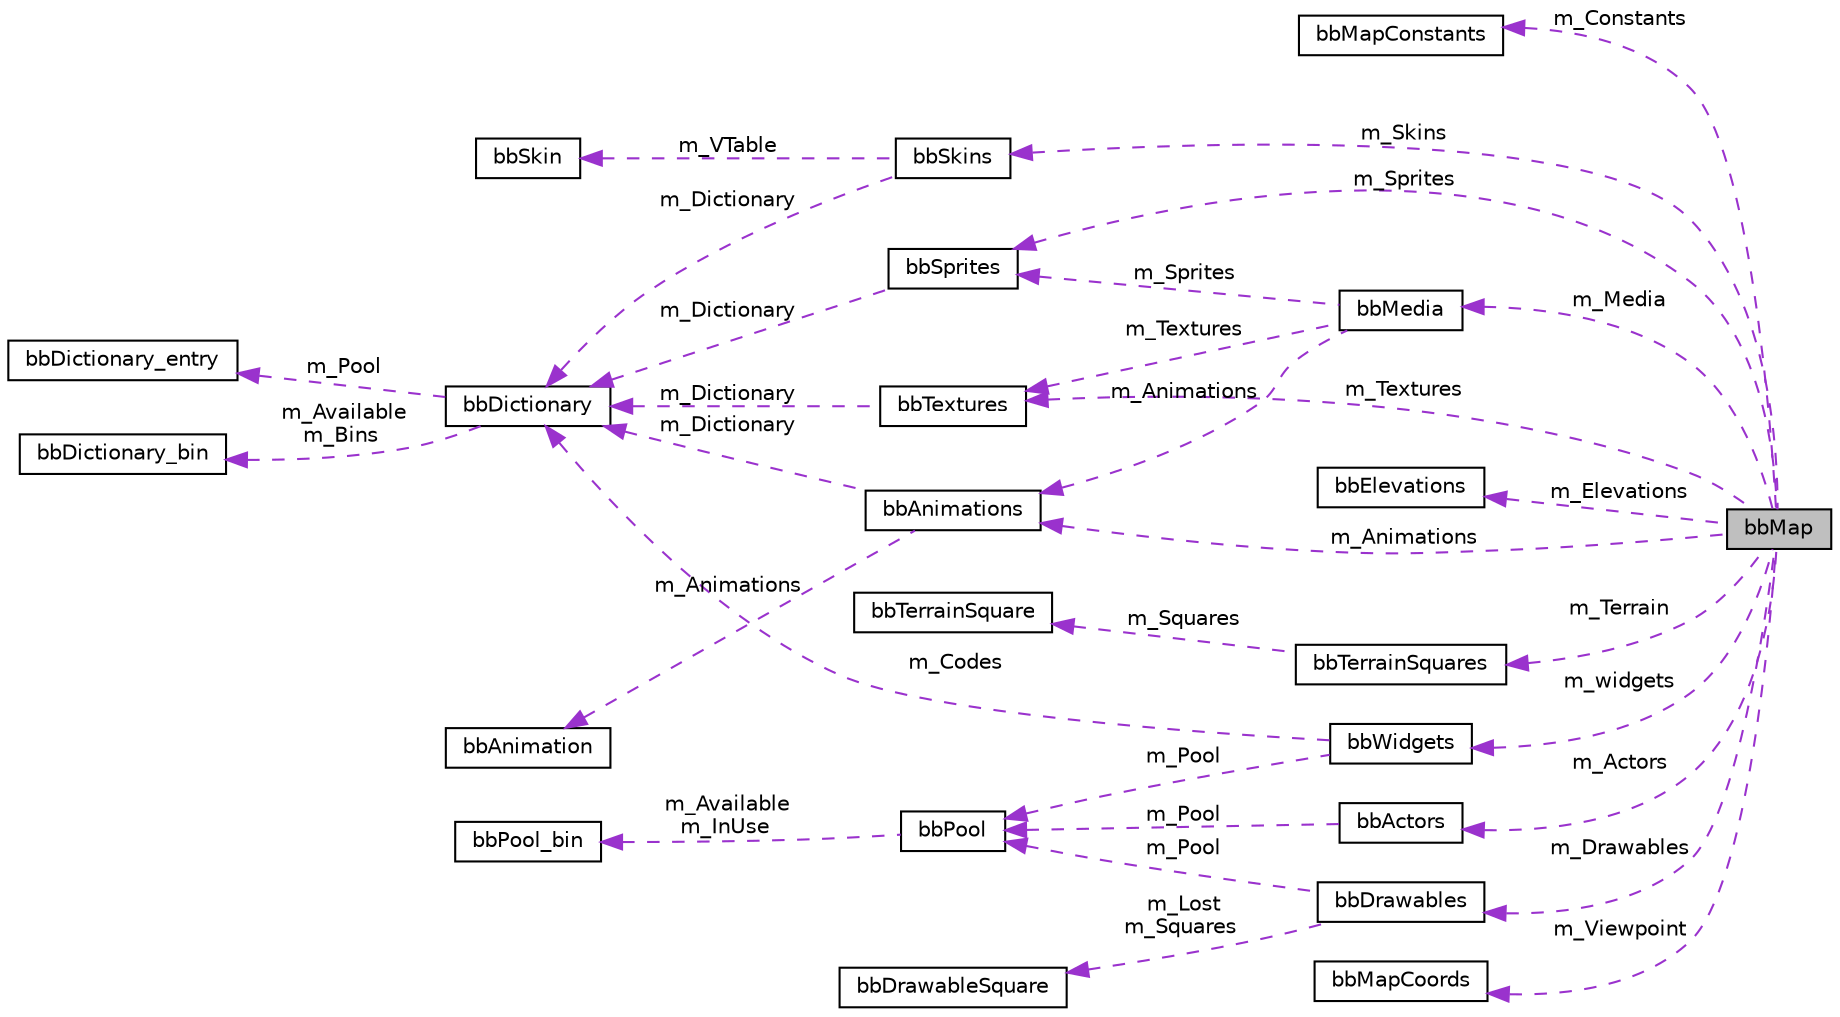 digraph "bbMap"
{
 // LATEX_PDF_SIZE
  edge [fontname="Helvetica",fontsize="10",labelfontname="Helvetica",labelfontsize="10"];
  node [fontname="Helvetica",fontsize="10",shape=record];
  rankdir="LR";
  Node1 [label="bbMap",height=0.2,width=0.4,color="black", fillcolor="grey75", style="filled", fontcolor="black",tooltip=" "];
  Node2 -> Node1 [dir="back",color="darkorchid3",fontsize="10",style="dashed",label=" m_Constants" ,fontname="Helvetica"];
  Node2 [label="bbMapConstants",height=0.2,width=0.4,color="black", fillcolor="white", style="filled",URL="$structbbMapConstants.html",tooltip=" "];
  Node3 -> Node1 [dir="back",color="darkorchid3",fontsize="10",style="dashed",label=" m_Textures" ,fontname="Helvetica"];
  Node3 [label="bbTextures",height=0.2,width=0.4,color="black", fillcolor="white", style="filled",URL="$structbbTextures.html",tooltip=" "];
  Node4 -> Node3 [dir="back",color="darkorchid3",fontsize="10",style="dashed",label=" m_Dictionary" ,fontname="Helvetica"];
  Node4 [label="bbDictionary",height=0.2,width=0.4,color="black", fillcolor="white", style="filled",URL="$structbbDictionary.html",tooltip=" "];
  Node5 -> Node4 [dir="back",color="darkorchid3",fontsize="10",style="dashed",label=" m_Pool" ,fontname="Helvetica"];
  Node5 [label="bbDictionary_entry",height=0.2,width=0.4,color="black", fillcolor="white", style="filled",URL="$structbbDictionary__entry.html",tooltip=" "];
  Node6 -> Node4 [dir="back",color="darkorchid3",fontsize="10",style="dashed",label=" m_Available\nm_Bins" ,fontname="Helvetica"];
  Node6 [label="bbDictionary_bin",height=0.2,width=0.4,color="black", fillcolor="white", style="filled",URL="$structbbDictionary__bin.html",tooltip=" "];
  Node7 -> Node1 [dir="back",color="darkorchid3",fontsize="10",style="dashed",label=" m_Sprites" ,fontname="Helvetica"];
  Node7 [label="bbSprites",height=0.2,width=0.4,color="black", fillcolor="white", style="filled",URL="$structbbSprites.html",tooltip="bbSprites is a container for sfSprites used in a single bbMap"];
  Node4 -> Node7 [dir="back",color="darkorchid3",fontsize="10",style="dashed",label=" m_Dictionary" ,fontname="Helvetica"];
  Node8 -> Node1 [dir="back",color="darkorchid3",fontsize="10",style="dashed",label=" m_Animations" ,fontname="Helvetica"];
  Node8 [label="bbAnimations",height=0.2,width=0.4,color="black", fillcolor="white", style="filled",URL="$structbbAnimations.html",tooltip="bbAnimations is a container for all of the animations used in a single bbMap"];
  Node9 -> Node8 [dir="back",color="darkorchid3",fontsize="10",style="dashed",label=" m_Animations" ,fontname="Helvetica"];
  Node9 [label="bbAnimation",height=0.2,width=0.4,color="black", fillcolor="white", style="filled",URL="$structbbAnimation.html",tooltip="bbAnimation contains an array of references to sfSprites to be drawn in succession to give the appear..."];
  Node4 -> Node8 [dir="back",color="darkorchid3",fontsize="10",style="dashed",label=" m_Dictionary" ,fontname="Helvetica"];
  Node10 -> Node1 [dir="back",color="darkorchid3",fontsize="10",style="dashed",label=" m_Skins" ,fontname="Helvetica"];
  Node10 [label="bbSkins",height=0.2,width=0.4,color="black", fillcolor="white", style="filled",URL="$structbbSkins.html",tooltip=" "];
  Node11 -> Node10 [dir="back",color="darkorchid3",fontsize="10",style="dashed",label=" m_VTable" ,fontname="Helvetica"];
  Node11 [label="bbSkin",height=0.2,width=0.4,color="black", fillcolor="white", style="filled",URL="$structbbSkin.html",tooltip=" "];
  Node4 -> Node10 [dir="back",color="darkorchid3",fontsize="10",style="dashed",label=" m_Dictionary" ,fontname="Helvetica"];
  Node12 -> Node1 [dir="back",color="darkorchid3",fontsize="10",style="dashed",label=" m_Elevations" ,fontname="Helvetica"];
  Node12 [label="bbElevations",height=0.2,width=0.4,color="black", fillcolor="white", style="filled",URL="$structbbElevations.html",tooltip=" "];
  Node13 -> Node1 [dir="back",color="darkorchid3",fontsize="10",style="dashed",label=" m_Terrain" ,fontname="Helvetica"];
  Node13 [label="bbTerrainSquares",height=0.2,width=0.4,color="black", fillcolor="white", style="filled",URL="$structbbTerrainSquares.html",tooltip="bbTerrainSquares holds textures from all square of the maps' ground surface"];
  Node14 -> Node13 [dir="back",color="darkorchid3",fontsize="10",style="dashed",label=" m_Squares" ,fontname="Helvetica"];
  Node14 [label="bbTerrainSquare",height=0.2,width=0.4,color="black", fillcolor="white", style="filled",URL="$structbbTerrainSquare.html",tooltip="bbTerrainSquare holds textures from one square of the maps' ground surface"];
  Node15 -> Node1 [dir="back",color="darkorchid3",fontsize="10",style="dashed",label=" m_Drawables" ,fontname="Helvetica"];
  Node15 [label="bbDrawables",height=0.2,width=0.4,color="black", fillcolor="white", style="filled",URL="$structbbDrawables.html",tooltip="bbDrawables contains drawables from all squares of the maps' ground surface"];
  Node16 -> Node15 [dir="back",color="darkorchid3",fontsize="10",style="dashed",label=" m_Pool" ,fontname="Helvetica"];
  Node16 [label="bbPool",height=0.2,width=0.4,color="black", fillcolor="white", style="filled",URL="$structbbPool.html",tooltip=" "];
  Node17 -> Node16 [dir="back",color="darkorchid3",fontsize="10",style="dashed",label=" m_Available\nm_InUse" ,fontname="Helvetica"];
  Node17 [label="bbPool_bin",height=0.2,width=0.4,color="black", fillcolor="white", style="filled",URL="$structbbPool__bin.html",tooltip=" "];
  Node18 -> Node15 [dir="back",color="darkorchid3",fontsize="10",style="dashed",label=" m_Lost\nm_Squares" ,fontname="Helvetica"];
  Node18 [label="bbDrawableSquare",height=0.2,width=0.4,color="black", fillcolor="white", style="filled",URL="$structbbDrawableSquare.html",tooltip="bbDrawableSquare contains drawables from one square of the maps' ground surface"];
  Node19 -> Node1 [dir="back",color="darkorchid3",fontsize="10",style="dashed",label=" m_Actors" ,fontname="Helvetica"];
  Node19 [label="bbActors",height=0.2,width=0.4,color="black", fillcolor="white", style="filled",URL="$structbbActors.html",tooltip="bbActors is a container for objects of type bbActor"];
  Node16 -> Node19 [dir="back",color="darkorchid3",fontsize="10",style="dashed",label=" m_Pool" ,fontname="Helvetica"];
  Node20 -> Node1 [dir="back",color="darkorchid3",fontsize="10",style="dashed",label=" m_Media" ,fontname="Helvetica"];
  Node20 [label="bbMedia",height=0.2,width=0.4,color="black", fillcolor="white", style="filled",URL="$structbbMedia.html",tooltip=" "];
  Node3 -> Node20 [dir="back",color="darkorchid3",fontsize="10",style="dashed",label=" m_Textures" ,fontname="Helvetica"];
  Node7 -> Node20 [dir="back",color="darkorchid3",fontsize="10",style="dashed",label=" m_Sprites" ,fontname="Helvetica"];
  Node8 -> Node20 [dir="back",color="darkorchid3",fontsize="10",style="dashed",label=" m_Animations" ,fontname="Helvetica"];
  Node21 -> Node1 [dir="back",color="darkorchid3",fontsize="10",style="dashed",label=" m_widgets" ,fontname="Helvetica"];
  Node21 [label="bbWidgets",height=0.2,width=0.4,color="black", fillcolor="white", style="filled",URL="$structbbWidgets.html",tooltip="bbWidgets is a container for objects of type bbWisget"];
  Node16 -> Node21 [dir="back",color="darkorchid3",fontsize="10",style="dashed",label=" m_Pool" ,fontname="Helvetica"];
  Node4 -> Node21 [dir="back",color="darkorchid3",fontsize="10",style="dashed",label=" m_Codes" ,fontname="Helvetica"];
  Node22 -> Node1 [dir="back",color="darkorchid3",fontsize="10",style="dashed",label=" m_Viewpoint" ,fontname="Helvetica"];
  Node22 [label="bbMapCoords",height=0.2,width=0.4,color="black", fillcolor="white", style="filled",URL="$structbbMapCoords.html",tooltip="Fixed point, 3d coordinates."];
}
